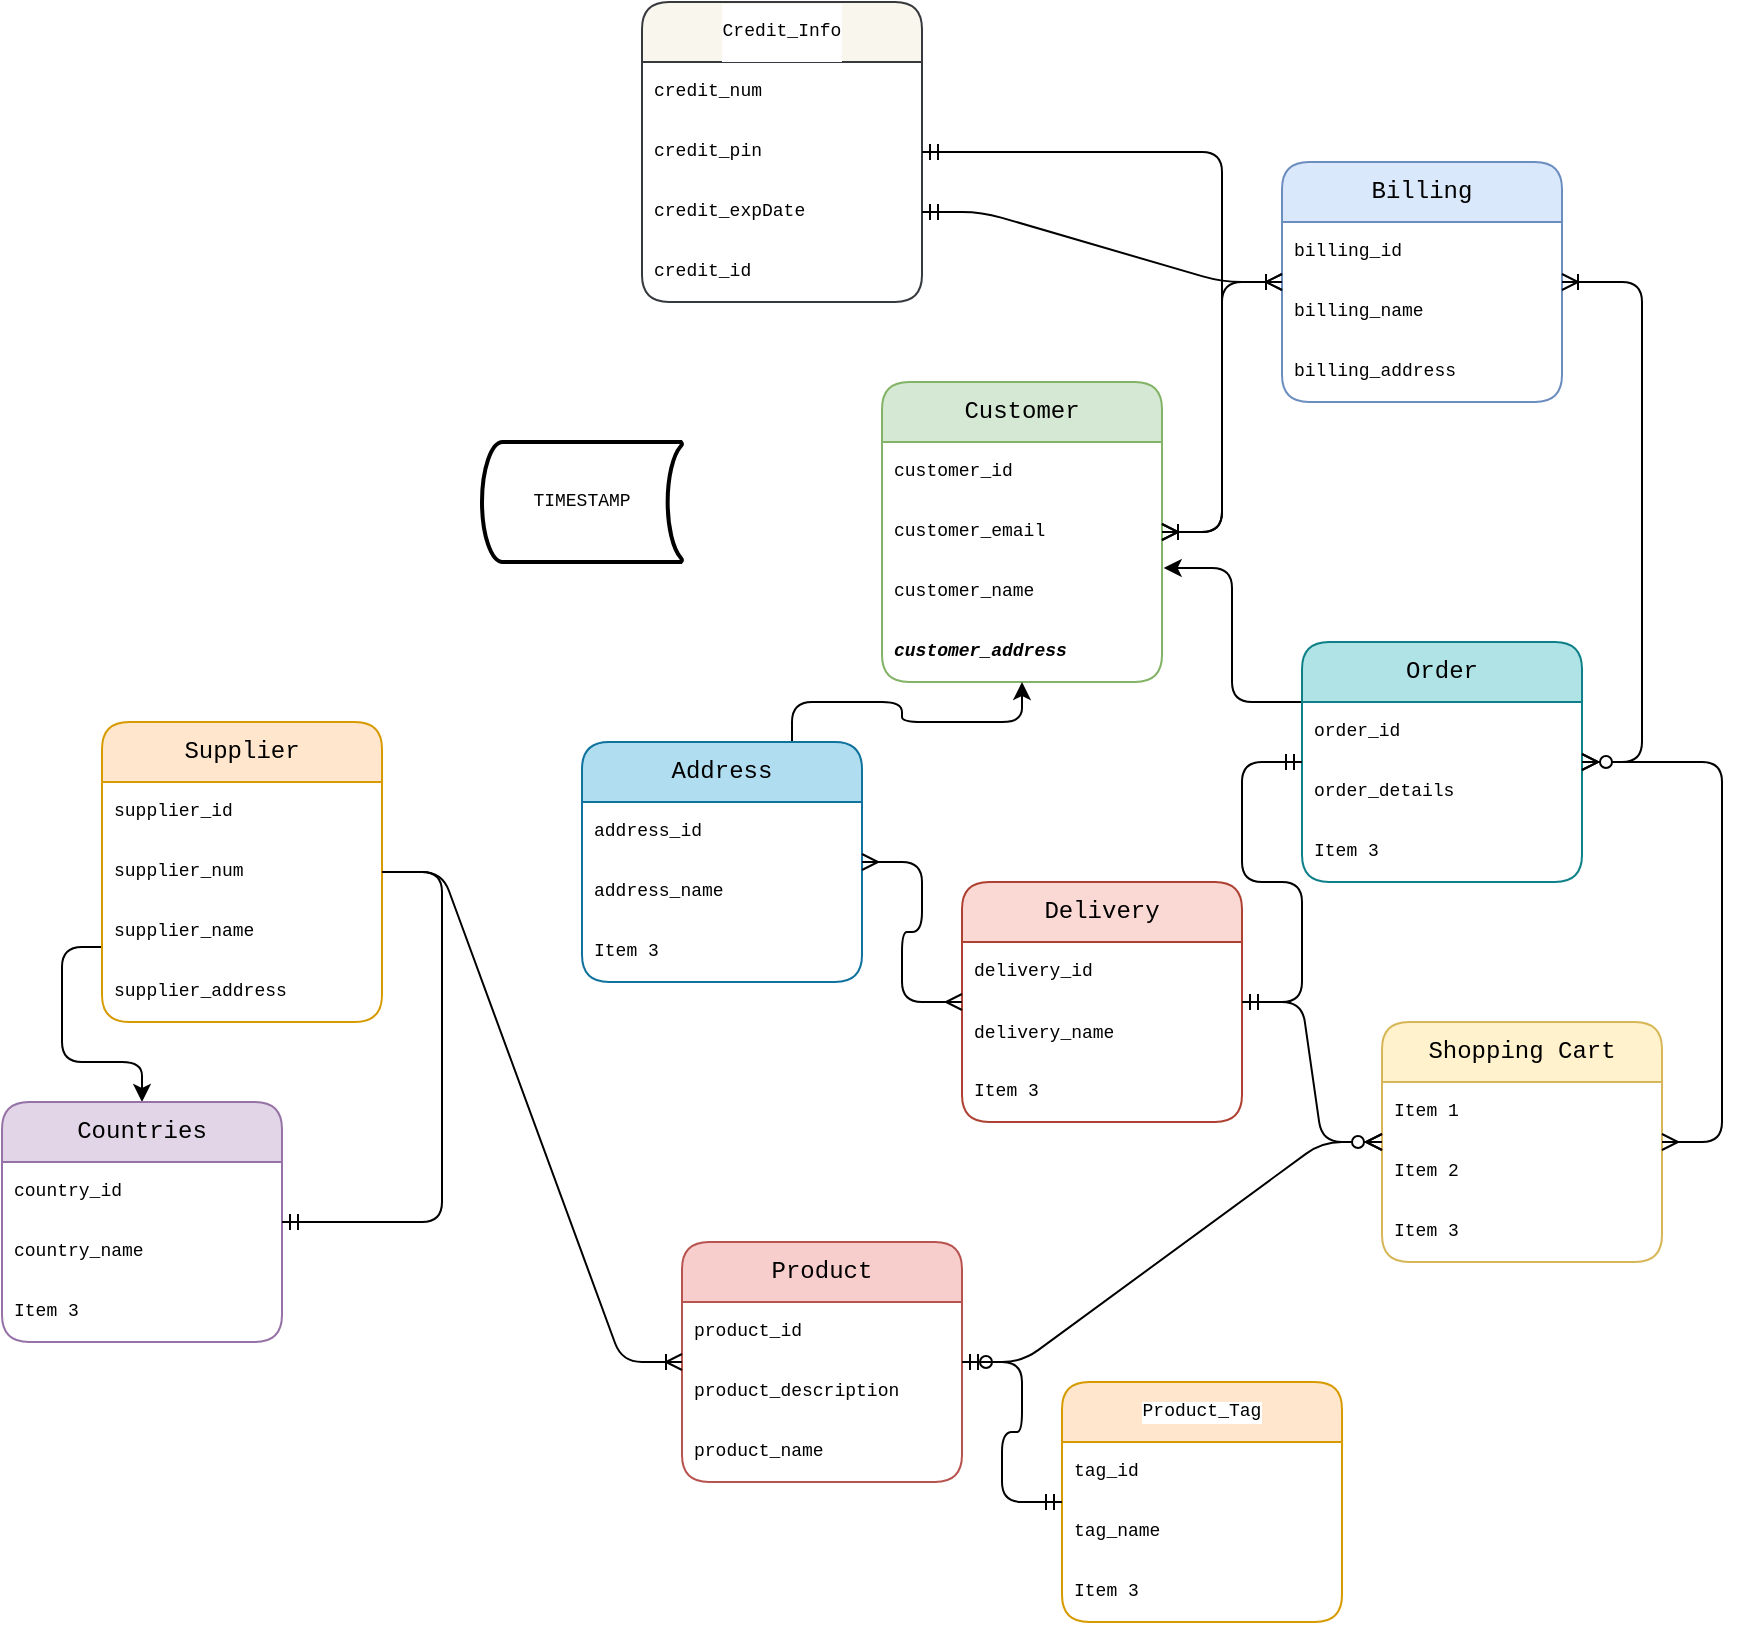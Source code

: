 <mxfile version="20.8.22" type="github"><diagram name="Page-1" id="YWpABoFUmQe1NaXI15Zw"><mxGraphModel dx="1869" dy="1691" grid="1" gridSize="10" guides="1" tooltips="1" connect="1" arrows="1" fold="1" page="1" pageScale="1" pageWidth="850" pageHeight="1100" math="0" shadow="0"><root><mxCell id="0"/><mxCell id="1" parent="0"/><mxCell id="wy4c9mbsXyodpzU9gjJJ-7" style="edgeStyle=orthogonalEdgeStyle;rounded=1;orthogonalLoop=1;jettySize=auto;html=1;exitX=0;exitY=0.25;exitDx=0;exitDy=0;entryX=1.006;entryY=0.1;entryDx=0;entryDy=0;entryPerimeter=0;" edge="1" parent="1" source="mjoqd2JL3-UamSWrY_jR-5" target="mjoqd2JL3-UamSWrY_jR-15"><mxGeometry relative="1" as="geometry"/></mxCell><mxCell id="mjoqd2JL3-UamSWrY_jR-5" value="Order" style="swimlane;fontStyle=0;childLayout=stackLayout;horizontal=1;startSize=30;horizontalStack=0;resizeParent=1;resizeParentMax=0;resizeLast=0;collapsible=1;marginBottom=0;whiteSpace=wrap;html=1;fontFamily=Courier New;fillColor=#b0e3e6;strokeColor=#0e8088;rounded=1;" parent="1" vertex="1"><mxGeometry x="620" y="20" width="140" height="120" as="geometry"/></mxCell><mxCell id="mjoqd2JL3-UamSWrY_jR-6" value="order_id" style="text;strokeColor=none;fillColor=none;align=left;verticalAlign=middle;spacingLeft=4;spacingRight=4;overflow=hidden;points=[[0,0.5],[1,0.5]];portConstraint=eastwest;rotatable=0;whiteSpace=wrap;html=1;fontSize=9;rounded=1;fontFamily=Courier New;" parent="mjoqd2JL3-UamSWrY_jR-5" vertex="1"><mxGeometry y="30" width="140" height="30" as="geometry"/></mxCell><mxCell id="mjoqd2JL3-UamSWrY_jR-7" value="order_details" style="text;strokeColor=none;fillColor=none;align=left;verticalAlign=middle;spacingLeft=4;spacingRight=4;overflow=hidden;points=[[0,0.5],[1,0.5]];portConstraint=eastwest;rotatable=0;whiteSpace=wrap;html=1;fontSize=9;rounded=1;fontFamily=Courier New;" parent="mjoqd2JL3-UamSWrY_jR-5" vertex="1"><mxGeometry y="60" width="140" height="30" as="geometry"/></mxCell><mxCell id="mjoqd2JL3-UamSWrY_jR-8" value="Item 3" style="text;strokeColor=none;fillColor=none;align=left;verticalAlign=middle;spacingLeft=4;spacingRight=4;overflow=hidden;points=[[0,0.5],[1,0.5]];portConstraint=eastwest;rotatable=0;whiteSpace=wrap;html=1;fontSize=9;rounded=1;fontFamily=Courier New;" parent="mjoqd2JL3-UamSWrY_jR-5" vertex="1"><mxGeometry y="90" width="140" height="30" as="geometry"/></mxCell><mxCell id="wy4c9mbsXyodpzU9gjJJ-11" style="edgeStyle=orthogonalEdgeStyle;rounded=1;orthogonalLoop=1;jettySize=auto;html=1;exitX=0;exitY=0.75;exitDx=0;exitDy=0;" edge="1" parent="1" source="mjoqd2JL3-UamSWrY_jR-9" target="mjoqd2JL3-UamSWrY_jR-29"><mxGeometry relative="1" as="geometry"/></mxCell><mxCell id="mjoqd2JL3-UamSWrY_jR-9" value="Supplier" style="swimlane;fontStyle=0;childLayout=stackLayout;horizontal=1;startSize=30;horizontalStack=0;resizeParent=1;resizeParentMax=0;resizeLast=0;collapsible=1;marginBottom=0;whiteSpace=wrap;html=1;fontFamily=Courier New;fontSize=12;fillColor=#ffe6cc;strokeColor=#d79b00;rounded=1;" parent="1" vertex="1"><mxGeometry x="20" y="60" width="140" height="150" as="geometry"/></mxCell><mxCell id="mjoqd2JL3-UamSWrY_jR-10" value="supplier_id" style="text;strokeColor=none;fillColor=none;align=left;verticalAlign=middle;spacingLeft=4;spacingRight=4;overflow=hidden;points=[[0,0.5],[1,0.5]];portConstraint=eastwest;rotatable=0;whiteSpace=wrap;html=1;fontFamily=Courier New;fontSize=9;rounded=1;" parent="mjoqd2JL3-UamSWrY_jR-9" vertex="1"><mxGeometry y="30" width="140" height="30" as="geometry"/></mxCell><mxCell id="wy4c9mbsXyodpzU9gjJJ-44" value="supplier_num" style="text;strokeColor=none;fillColor=none;align=left;verticalAlign=middle;spacingLeft=4;spacingRight=4;overflow=hidden;points=[[0,0.5],[1,0.5]];portConstraint=eastwest;rotatable=0;whiteSpace=wrap;html=1;fontFamily=Courier New;fontSize=9;rounded=1;" vertex="1" parent="mjoqd2JL3-UamSWrY_jR-9"><mxGeometry y="60" width="140" height="30" as="geometry"/></mxCell><mxCell id="mjoqd2JL3-UamSWrY_jR-11" value="supplier_name" style="text;strokeColor=none;fillColor=none;align=left;verticalAlign=middle;spacingLeft=4;spacingRight=4;overflow=hidden;points=[[0,0.5],[1,0.5]];portConstraint=eastwest;rotatable=0;whiteSpace=wrap;html=1;fontSize=9;fontFamily=Courier New;rounded=1;" parent="mjoqd2JL3-UamSWrY_jR-9" vertex="1"><mxGeometry y="90" width="140" height="30" as="geometry"/></mxCell><mxCell id="mjoqd2JL3-UamSWrY_jR-12" value="supplier_address" style="text;strokeColor=none;fillColor=none;align=left;verticalAlign=middle;spacingLeft=4;spacingRight=4;overflow=hidden;points=[[0,0.5],[1,0.5]];portConstraint=eastwest;rotatable=0;whiteSpace=wrap;html=1;fontFamily=Courier New;fontSize=9;rounded=1;" parent="mjoqd2JL3-UamSWrY_jR-9" vertex="1"><mxGeometry y="120" width="140" height="30" as="geometry"/></mxCell><mxCell id="mjoqd2JL3-UamSWrY_jR-13" value="Customer" style="swimlane;fontStyle=0;childLayout=stackLayout;horizontal=1;startSize=30;horizontalStack=0;resizeParent=1;resizeParentMax=0;resizeLast=0;collapsible=1;marginBottom=0;whiteSpace=wrap;html=1;fontFamily=Courier New;labelBackgroundColor=none;fillColor=#d5e8d4;strokeColor=#82b366;rounded=1;" parent="1" vertex="1"><mxGeometry x="410" y="-110" width="140" height="150" as="geometry"/></mxCell><mxCell id="mjoqd2JL3-UamSWrY_jR-14" value="customer_id" style="text;strokeColor=none;fillColor=none;align=left;verticalAlign=middle;spacingLeft=4;spacingRight=4;overflow=hidden;points=[[0,0.5],[1,0.5]];portConstraint=eastwest;rotatable=0;whiteSpace=wrap;html=1;fontSize=9;fontFamily=Courier New;rounded=1;" parent="mjoqd2JL3-UamSWrY_jR-13" vertex="1"><mxGeometry y="30" width="140" height="30" as="geometry"/></mxCell><mxCell id="wy4c9mbsXyodpzU9gjJJ-27" value="customer_email" style="text;strokeColor=none;fillColor=none;align=left;verticalAlign=middle;spacingLeft=4;spacingRight=4;overflow=hidden;points=[[0,0.5],[1,0.5]];portConstraint=eastwest;rotatable=0;whiteSpace=wrap;html=1;fontSize=9;fontFamily=Courier New;rounded=1;" vertex="1" parent="mjoqd2JL3-UamSWrY_jR-13"><mxGeometry y="60" width="140" height="30" as="geometry"/></mxCell><mxCell id="mjoqd2JL3-UamSWrY_jR-15" value="customer_name" style="text;strokeColor=none;fillColor=none;align=left;verticalAlign=middle;spacingLeft=4;spacingRight=4;overflow=hidden;points=[[0,0.5],[1,0.5]];portConstraint=eastwest;rotatable=0;whiteSpace=wrap;html=1;fontSize=9;fontFamily=Courier New;rounded=1;" parent="mjoqd2JL3-UamSWrY_jR-13" vertex="1"><mxGeometry y="90" width="140" height="30" as="geometry"/></mxCell><mxCell id="mjoqd2JL3-UamSWrY_jR-16" value="&lt;b&gt;&lt;i&gt;customer_address&lt;/i&gt;&lt;/b&gt;" style="text;strokeColor=none;fillColor=none;align=left;verticalAlign=middle;spacingLeft=4;spacingRight=4;overflow=hidden;points=[[0,0.5],[1,0.5]];portConstraint=eastwest;rotatable=0;whiteSpace=wrap;html=1;fontFamily=Courier New;fontSize=9;rounded=1;" parent="mjoqd2JL3-UamSWrY_jR-13" vertex="1"><mxGeometry y="120" width="140" height="30" as="geometry"/></mxCell><mxCell id="wy4c9mbsXyodpzU9gjJJ-5" style="edgeStyle=orthogonalEdgeStyle;rounded=1;orthogonalLoop=1;jettySize=auto;html=1;exitX=0.75;exitY=0;exitDx=0;exitDy=0;" edge="1" parent="1" source="mjoqd2JL3-UamSWrY_jR-17" target="mjoqd2JL3-UamSWrY_jR-13"><mxGeometry relative="1" as="geometry"/></mxCell><mxCell id="mjoqd2JL3-UamSWrY_jR-17" value="Address" style="swimlane;fontStyle=0;childLayout=stackLayout;horizontal=1;startSize=30;horizontalStack=0;resizeParent=1;resizeParentMax=0;resizeLast=0;collapsible=1;marginBottom=0;whiteSpace=wrap;html=1;fontFamily=Courier New;fontSize=12;fillColor=#b1ddf0;strokeColor=#10739e;rounded=1;" parent="1" vertex="1"><mxGeometry x="260" y="70" width="140" height="120" as="geometry"/></mxCell><mxCell id="mjoqd2JL3-UamSWrY_jR-18" value="address_id" style="text;strokeColor=none;fillColor=none;align=left;verticalAlign=middle;spacingLeft=4;spacingRight=4;overflow=hidden;points=[[0,0.5],[1,0.5]];portConstraint=eastwest;rotatable=0;whiteSpace=wrap;html=1;fontSize=9;fontFamily=Courier New;rounded=1;" parent="mjoqd2JL3-UamSWrY_jR-17" vertex="1"><mxGeometry y="30" width="140" height="30" as="geometry"/></mxCell><mxCell id="mjoqd2JL3-UamSWrY_jR-19" value="address_name" style="text;strokeColor=none;fillColor=none;align=left;verticalAlign=middle;spacingLeft=4;spacingRight=4;overflow=hidden;points=[[0,0.5],[1,0.5]];portConstraint=eastwest;rotatable=0;whiteSpace=wrap;html=1;fontSize=9;fontFamily=Courier New;rounded=1;" parent="mjoqd2JL3-UamSWrY_jR-17" vertex="1"><mxGeometry y="60" width="140" height="30" as="geometry"/></mxCell><mxCell id="mjoqd2JL3-UamSWrY_jR-20" value="Item 3" style="text;strokeColor=none;fillColor=none;align=left;verticalAlign=middle;spacingLeft=4;spacingRight=4;overflow=hidden;points=[[0,0.5],[1,0.5]];portConstraint=eastwest;rotatable=0;whiteSpace=wrap;html=1;fontSize=9;fontFamily=Courier New;rounded=1;" parent="mjoqd2JL3-UamSWrY_jR-17" vertex="1"><mxGeometry y="90" width="140" height="30" as="geometry"/></mxCell><mxCell id="mjoqd2JL3-UamSWrY_jR-21" value="Product" style="swimlane;fontStyle=0;childLayout=stackLayout;horizontal=1;startSize=30;horizontalStack=0;resizeParent=1;resizeParentMax=0;resizeLast=0;collapsible=1;marginBottom=0;whiteSpace=wrap;html=1;fontFamily=Courier New;fontSize=12;fillColor=#f8cecc;strokeColor=#b85450;rounded=1;" parent="1" vertex="1"><mxGeometry x="310" y="320" width="140" height="120" as="geometry"/></mxCell><mxCell id="mjoqd2JL3-UamSWrY_jR-22" value="product_id" style="text;strokeColor=none;fillColor=none;align=left;verticalAlign=middle;spacingLeft=4;spacingRight=4;overflow=hidden;points=[[0,0.5],[1,0.5]];portConstraint=eastwest;rotatable=0;whiteSpace=wrap;html=1;fontSize=9;fontFamily=Courier New;rounded=1;" parent="mjoqd2JL3-UamSWrY_jR-21" vertex="1"><mxGeometry y="30" width="140" height="30" as="geometry"/></mxCell><mxCell id="mjoqd2JL3-UamSWrY_jR-23" value="product_description" style="text;strokeColor=none;fillColor=none;align=left;verticalAlign=middle;spacingLeft=4;spacingRight=4;overflow=hidden;points=[[0,0.5],[1,0.5]];portConstraint=eastwest;rotatable=0;whiteSpace=wrap;html=1;fontSize=9;fontFamily=Courier New;rounded=1;" parent="mjoqd2JL3-UamSWrY_jR-21" vertex="1"><mxGeometry y="60" width="140" height="30" as="geometry"/></mxCell><mxCell id="mjoqd2JL3-UamSWrY_jR-24" value="product_name" style="text;strokeColor=none;fillColor=none;align=left;verticalAlign=middle;spacingLeft=4;spacingRight=4;overflow=hidden;points=[[0,0.5],[1,0.5]];portConstraint=eastwest;rotatable=0;whiteSpace=wrap;html=1;fontSize=9;fontFamily=Courier New;rounded=1;" parent="mjoqd2JL3-UamSWrY_jR-21" vertex="1"><mxGeometry y="90" width="140" height="30" as="geometry"/></mxCell><mxCell id="mjoqd2JL3-UamSWrY_jR-25" value="Shopping Cart" style="swimlane;fontStyle=0;childLayout=stackLayout;horizontal=1;startSize=30;horizontalStack=0;resizeParent=1;resizeParentMax=0;resizeLast=0;collapsible=1;marginBottom=0;whiteSpace=wrap;html=1;fontFamily=Courier New;fontSize=12;fillColor=#fff2cc;strokeColor=#d6b656;rounded=1;" parent="1" vertex="1"><mxGeometry x="660" y="210" width="140" height="120" as="geometry"/></mxCell><mxCell id="mjoqd2JL3-UamSWrY_jR-26" value="Item 1" style="text;strokeColor=none;fillColor=none;align=left;verticalAlign=middle;spacingLeft=4;spacingRight=4;overflow=hidden;points=[[0,0.5],[1,0.5]];portConstraint=eastwest;rotatable=0;whiteSpace=wrap;html=1;fontSize=9;fontFamily=Courier New;rounded=1;" parent="mjoqd2JL3-UamSWrY_jR-25" vertex="1"><mxGeometry y="30" width="140" height="30" as="geometry"/></mxCell><mxCell id="mjoqd2JL3-UamSWrY_jR-27" value="Item 2" style="text;strokeColor=none;fillColor=none;align=left;verticalAlign=middle;spacingLeft=4;spacingRight=4;overflow=hidden;points=[[0,0.5],[1,0.5]];portConstraint=eastwest;rotatable=0;whiteSpace=wrap;html=1;fontSize=9;fontFamily=Courier New;rounded=1;" parent="mjoqd2JL3-UamSWrY_jR-25" vertex="1"><mxGeometry y="60" width="140" height="30" as="geometry"/></mxCell><mxCell id="mjoqd2JL3-UamSWrY_jR-28" value="Item 3" style="text;strokeColor=none;fillColor=none;align=left;verticalAlign=middle;spacingLeft=4;spacingRight=4;overflow=hidden;points=[[0,0.5],[1,0.5]];portConstraint=eastwest;rotatable=0;whiteSpace=wrap;html=1;fontSize=9;fontFamily=Courier New;rounded=1;" parent="mjoqd2JL3-UamSWrY_jR-25" vertex="1"><mxGeometry y="90" width="140" height="30" as="geometry"/></mxCell><mxCell id="mjoqd2JL3-UamSWrY_jR-29" value="Countries" style="swimlane;fontStyle=0;childLayout=stackLayout;horizontal=1;startSize=30;horizontalStack=0;resizeParent=1;resizeParentMax=0;resizeLast=0;collapsible=1;marginBottom=0;whiteSpace=wrap;html=1;fontFamily=Courier New;fontSize=12;fillColor=#e1d5e7;strokeColor=#9673a6;rounded=1;" parent="1" vertex="1"><mxGeometry x="-30" y="250" width="140" height="120" as="geometry"/></mxCell><mxCell id="mjoqd2JL3-UamSWrY_jR-30" value="country_id" style="text;strokeColor=none;fillColor=none;align=left;verticalAlign=middle;spacingLeft=4;spacingRight=4;overflow=hidden;points=[[0,0.5],[1,0.5]];portConstraint=eastwest;rotatable=0;whiteSpace=wrap;html=1;fontSize=9;fontFamily=Courier New;rounded=1;" parent="mjoqd2JL3-UamSWrY_jR-29" vertex="1"><mxGeometry y="30" width="140" height="30" as="geometry"/></mxCell><mxCell id="mjoqd2JL3-UamSWrY_jR-31" value="country_name" style="text;strokeColor=none;fillColor=none;align=left;verticalAlign=middle;spacingLeft=4;spacingRight=4;overflow=hidden;points=[[0,0.5],[1,0.5]];portConstraint=eastwest;rotatable=0;whiteSpace=wrap;html=1;fontSize=9;fontFamily=Courier New;rounded=1;" parent="mjoqd2JL3-UamSWrY_jR-29" vertex="1"><mxGeometry y="60" width="140" height="30" as="geometry"/></mxCell><mxCell id="mjoqd2JL3-UamSWrY_jR-32" value="Item 3" style="text;strokeColor=none;fillColor=none;align=left;verticalAlign=middle;spacingLeft=4;spacingRight=4;overflow=hidden;points=[[0,0.5],[1,0.5]];portConstraint=eastwest;rotatable=0;whiteSpace=wrap;html=1;fontSize=9;fontFamily=Courier New;rounded=1;" parent="mjoqd2JL3-UamSWrY_jR-29" vertex="1"><mxGeometry y="90" width="140" height="30" as="geometry"/></mxCell><mxCell id="wy4c9mbsXyodpzU9gjJJ-2" value="" style="edgeStyle=entityRelationEdgeStyle;fontSize=12;html=1;endArrow=ERoneToMany;rounded=1;hachureGap=4;fontFamily=Architects Daughter;fontSource=https%3A%2F%2Ffonts.googleapis.com%2Fcss%3Ffamily%3DArchitects%2BDaughter;" edge="1" parent="1" source="mjoqd2JL3-UamSWrY_jR-9" target="mjoqd2JL3-UamSWrY_jR-21"><mxGeometry width="100" height="100" relative="1" as="geometry"><mxPoint x="180" y="120" as="sourcePoint"/><mxPoint x="230" y="170" as="targetPoint"/></mxGeometry></mxCell><mxCell id="wy4c9mbsXyodpzU9gjJJ-8" value="" style="edgeStyle=entityRelationEdgeStyle;fontSize=12;html=1;endArrow=ERmany;startArrow=ERmany;rounded=1;" edge="1" parent="1" source="mjoqd2JL3-UamSWrY_jR-25" target="mjoqd2JL3-UamSWrY_jR-5"><mxGeometry width="100" height="100" relative="1" as="geometry"><mxPoint x="760" y="180" as="sourcePoint"/><mxPoint x="860" y="80" as="targetPoint"/></mxGeometry></mxCell><mxCell id="wy4c9mbsXyodpzU9gjJJ-10" value="" style="edgeStyle=entityRelationEdgeStyle;fontSize=12;html=1;endArrow=ERmandOne;rounded=1;" edge="1" parent="1" source="mjoqd2JL3-UamSWrY_jR-9" target="mjoqd2JL3-UamSWrY_jR-29"><mxGeometry width="100" height="100" relative="1" as="geometry"><mxPoint x="-20" y="100" as="sourcePoint"/><mxPoint x="80" as="targetPoint"/></mxGeometry></mxCell><mxCell id="wy4c9mbsXyodpzU9gjJJ-21" value="Delivery" style="swimlane;fontStyle=0;childLayout=stackLayout;horizontal=1;startSize=30;horizontalStack=0;resizeParent=1;resizeParentMax=0;resizeLast=0;collapsible=1;marginBottom=0;whiteSpace=wrap;html=1;fillColor=#fad9d5;strokeColor=#ae4132;rounded=1;fontFamily=Courier New;" vertex="1" parent="1"><mxGeometry x="450" y="140" width="140" height="120" as="geometry"/></mxCell><mxCell id="wy4c9mbsXyodpzU9gjJJ-22" value="delivery_id" style="text;strokeColor=none;fillColor=none;align=left;verticalAlign=middle;spacingLeft=4;spacingRight=4;overflow=hidden;points=[[0,0.5],[1,0.5]];portConstraint=eastwest;rotatable=0;whiteSpace=wrap;html=1;rounded=1;fontFamily=Courier New;fontSize=9;" vertex="1" parent="wy4c9mbsXyodpzU9gjJJ-21"><mxGeometry y="30" width="140" height="30" as="geometry"/></mxCell><mxCell id="wy4c9mbsXyodpzU9gjJJ-23" value="&lt;font style=&quot;font-size: 9px;&quot;&gt;delivery_name&lt;/font&gt;" style="text;strokeColor=none;fillColor=none;align=left;verticalAlign=middle;spacingLeft=4;spacingRight=4;overflow=hidden;points=[[0,0.5],[1,0.5]];portConstraint=eastwest;rotatable=0;whiteSpace=wrap;html=1;rounded=1;fontFamily=Courier New;" vertex="1" parent="wy4c9mbsXyodpzU9gjJJ-21"><mxGeometry y="60" width="140" height="30" as="geometry"/></mxCell><mxCell id="wy4c9mbsXyodpzU9gjJJ-24" value="Item 3" style="text;strokeColor=none;fillColor=none;align=left;verticalAlign=middle;spacingLeft=4;spacingRight=4;overflow=hidden;points=[[0,0.5],[1,0.5]];portConstraint=eastwest;rotatable=0;whiteSpace=wrap;html=1;rounded=1;fontSize=9;fontFamily=Courier New;" vertex="1" parent="wy4c9mbsXyodpzU9gjJJ-21"><mxGeometry y="90" width="140" height="30" as="geometry"/></mxCell><mxCell id="wy4c9mbsXyodpzU9gjJJ-29" value="" style="edgeStyle=entityRelationEdgeStyle;fontSize=12;html=1;endArrow=ERmany;rounded=1;" edge="1" parent="1" source="wy4c9mbsXyodpzU9gjJJ-21" target="mjoqd2JL3-UamSWrY_jR-25"><mxGeometry width="100" height="100" relative="1" as="geometry"><mxPoint x="510" y="170" as="sourcePoint"/><mxPoint x="610" y="70" as="targetPoint"/></mxGeometry></mxCell><mxCell id="wy4c9mbsXyodpzU9gjJJ-30" value="" style="edgeStyle=entityRelationEdgeStyle;fontSize=12;html=1;endArrow=ERmandOne;startArrow=ERmandOne;rounded=1;" edge="1" parent="1" source="wy4c9mbsXyodpzU9gjJJ-21" target="mjoqd2JL3-UamSWrY_jR-5"><mxGeometry width="100" height="100" relative="1" as="geometry"><mxPoint x="510" y="200" as="sourcePoint"/><mxPoint x="610" y="100" as="targetPoint"/></mxGeometry></mxCell><mxCell id="wy4c9mbsXyodpzU9gjJJ-31" value="" style="edgeStyle=entityRelationEdgeStyle;fontSize=12;html=1;endArrow=ERzeroToMany;startArrow=ERzeroToOne;rounded=1;" edge="1" parent="1" source="mjoqd2JL3-UamSWrY_jR-21" target="mjoqd2JL3-UamSWrY_jR-25"><mxGeometry width="100" height="100" relative="1" as="geometry"><mxPoint x="760" y="400" as="sourcePoint"/><mxPoint x="860" y="300" as="targetPoint"/></mxGeometry></mxCell><mxCell id="wy4c9mbsXyodpzU9gjJJ-33" value="Billing" style="swimlane;fontStyle=0;childLayout=stackLayout;horizontal=1;startSize=30;horizontalStack=0;resizeParent=1;resizeParentMax=0;resizeLast=0;collapsible=1;marginBottom=0;whiteSpace=wrap;html=1;rounded=1;fontFamily=Courier New;fillColor=#dae8fc;strokeColor=#6c8ebf;" vertex="1" parent="1"><mxGeometry x="610" y="-220" width="140" height="120" as="geometry"/></mxCell><mxCell id="wy4c9mbsXyodpzU9gjJJ-34" value="billing_id" style="text;strokeColor=none;fillColor=none;align=left;verticalAlign=middle;spacingLeft=4;spacingRight=4;overflow=hidden;points=[[0,0.5],[1,0.5]];portConstraint=eastwest;rotatable=0;whiteSpace=wrap;html=1;rounded=1;fontFamily=Courier New;labelBackgroundColor=default;fontSize=9;" vertex="1" parent="wy4c9mbsXyodpzU9gjJJ-33"><mxGeometry y="30" width="140" height="30" as="geometry"/></mxCell><mxCell id="wy4c9mbsXyodpzU9gjJJ-35" value="billing_name" style="text;strokeColor=none;fillColor=none;align=left;verticalAlign=middle;spacingLeft=4;spacingRight=4;overflow=hidden;points=[[0,0.5],[1,0.5]];portConstraint=eastwest;rotatable=0;whiteSpace=wrap;html=1;rounded=1;fontFamily=Courier New;fontSize=9;" vertex="1" parent="wy4c9mbsXyodpzU9gjJJ-33"><mxGeometry y="60" width="140" height="30" as="geometry"/></mxCell><mxCell id="wy4c9mbsXyodpzU9gjJJ-36" value="billing_address" style="text;strokeColor=none;fillColor=none;align=left;verticalAlign=middle;spacingLeft=4;spacingRight=4;overflow=hidden;points=[[0,0.5],[1,0.5]];portConstraint=eastwest;rotatable=0;whiteSpace=wrap;html=1;rounded=1;fontSize=9;fontFamily=Courier New;" vertex="1" parent="wy4c9mbsXyodpzU9gjJJ-33"><mxGeometry y="90" width="140" height="30" as="geometry"/></mxCell><mxCell id="wy4c9mbsXyodpzU9gjJJ-37" value="" style="edgeStyle=entityRelationEdgeStyle;fontSize=12;html=1;endArrow=ERoneToMany;startArrow=ERzeroToMany;rounded=1;hachureGap=4;fontFamily=Courier New;" edge="1" parent="1" source="mjoqd2JL3-UamSWrY_jR-5" target="wy4c9mbsXyodpzU9gjJJ-33"><mxGeometry width="100" height="100" relative="1" as="geometry"><mxPoint x="430" y="-130" as="sourcePoint"/><mxPoint x="530" y="-230" as="targetPoint"/></mxGeometry></mxCell><mxCell id="wy4c9mbsXyodpzU9gjJJ-38" value="" style="edgeStyle=entityRelationEdgeStyle;fontSize=12;html=1;endArrow=ERoneToMany;startArrow=ERoneToMany;rounded=1;hachureGap=4;fontFamily=Courier New;" edge="1" parent="1" source="mjoqd2JL3-UamSWrY_jR-13" target="wy4c9mbsXyodpzU9gjJJ-33"><mxGeometry width="100" height="100" relative="1" as="geometry"><mxPoint x="580" y="100" as="sourcePoint"/><mxPoint x="790" y="-110" as="targetPoint"/></mxGeometry></mxCell><mxCell id="wy4c9mbsXyodpzU9gjJJ-39" value="TIMESTAMP" style="strokeWidth=2;html=1;shape=mxgraph.flowchart.stored_data;whiteSpace=wrap;hachureGap=4;fontFamily=Courier New;fontSize=9;rounded=1;" vertex="1" parent="1"><mxGeometry x="210" y="-80" width="100" height="60" as="geometry"/></mxCell><mxCell id="wy4c9mbsXyodpzU9gjJJ-40" value="Product_Tag" style="swimlane;fontStyle=0;childLayout=stackLayout;horizontal=1;startSize=30;horizontalStack=0;resizeParent=1;resizeParentMax=0;resizeLast=0;collapsible=1;marginBottom=0;whiteSpace=wrap;html=1;labelBackgroundColor=default;fontFamily=Courier New;fontSize=9;fillColor=#ffe6cc;strokeColor=#d79b00;rounded=1;" vertex="1" parent="1"><mxGeometry x="500" y="390" width="140" height="120" as="geometry"/></mxCell><mxCell id="wy4c9mbsXyodpzU9gjJJ-41" value="tag_id" style="text;strokeColor=none;fillColor=none;align=left;verticalAlign=middle;spacingLeft=4;spacingRight=4;overflow=hidden;points=[[0,0.5],[1,0.5]];portConstraint=eastwest;rotatable=0;whiteSpace=wrap;html=1;fontSize=9;fontFamily=Courier New;rounded=1;" vertex="1" parent="wy4c9mbsXyodpzU9gjJJ-40"><mxGeometry y="30" width="140" height="30" as="geometry"/></mxCell><mxCell id="wy4c9mbsXyodpzU9gjJJ-42" value="tag_name" style="text;strokeColor=none;fillColor=none;align=left;verticalAlign=middle;spacingLeft=4;spacingRight=4;overflow=hidden;points=[[0,0.5],[1,0.5]];portConstraint=eastwest;rotatable=0;whiteSpace=wrap;html=1;fontSize=9;fontFamily=Courier New;rounded=1;" vertex="1" parent="wy4c9mbsXyodpzU9gjJJ-40"><mxGeometry y="60" width="140" height="30" as="geometry"/></mxCell><mxCell id="wy4c9mbsXyodpzU9gjJJ-43" value="Item 3" style="text;strokeColor=none;fillColor=none;align=left;verticalAlign=middle;spacingLeft=4;spacingRight=4;overflow=hidden;points=[[0,0.5],[1,0.5]];portConstraint=eastwest;rotatable=0;whiteSpace=wrap;html=1;fontSize=9;fontFamily=Courier New;rounded=1;" vertex="1" parent="wy4c9mbsXyodpzU9gjJJ-40"><mxGeometry y="90" width="140" height="30" as="geometry"/></mxCell><mxCell id="wy4c9mbsXyodpzU9gjJJ-45" value="&lt;p&gt;Credit_Info&lt;/p&gt;" style="swimlane;fontStyle=0;childLayout=stackLayout;horizontal=1;startSize=30;horizontalStack=0;resizeParent=1;resizeParentMax=0;resizeLast=0;collapsible=1;marginBottom=0;whiteSpace=wrap;html=1;labelBackgroundColor=default;fontFamily=Courier New;fontSize=9;fillColor=#f9f7ed;strokeColor=#36393d;rounded=1;" vertex="1" parent="1"><mxGeometry x="290" y="-300" width="140" height="150" as="geometry"/></mxCell><mxCell id="wy4c9mbsXyodpzU9gjJJ-46" value="credit_num" style="text;strokeColor=none;fillColor=none;align=left;verticalAlign=middle;spacingLeft=4;spacingRight=4;overflow=hidden;points=[[0,0.5],[1,0.5]];portConstraint=eastwest;rotatable=0;whiteSpace=wrap;html=1;fontSize=9;fontFamily=Courier New;rounded=1;" vertex="1" parent="wy4c9mbsXyodpzU9gjJJ-45"><mxGeometry y="30" width="140" height="30" as="geometry"/></mxCell><mxCell id="wy4c9mbsXyodpzU9gjJJ-47" value="credit_pin" style="text;strokeColor=none;fillColor=none;align=left;verticalAlign=middle;spacingLeft=4;spacingRight=4;overflow=hidden;points=[[0,0.5],[1,0.5]];portConstraint=eastwest;rotatable=0;whiteSpace=wrap;html=1;fontSize=9;fontFamily=Courier New;rounded=1;" vertex="1" parent="wy4c9mbsXyodpzU9gjJJ-45"><mxGeometry y="60" width="140" height="30" as="geometry"/></mxCell><mxCell id="wy4c9mbsXyodpzU9gjJJ-48" value="credit_expDate" style="text;strokeColor=none;fillColor=none;align=left;verticalAlign=middle;spacingLeft=4;spacingRight=4;overflow=hidden;points=[[0,0.5],[1,0.5]];portConstraint=eastwest;rotatable=0;whiteSpace=wrap;html=1;fontSize=9;fontFamily=Courier New;rounded=1;" vertex="1" parent="wy4c9mbsXyodpzU9gjJJ-45"><mxGeometry y="90" width="140" height="30" as="geometry"/></mxCell><mxCell id="wy4c9mbsXyodpzU9gjJJ-49" value="credit_id" style="text;strokeColor=none;fillColor=none;align=left;verticalAlign=middle;spacingLeft=4;spacingRight=4;overflow=hidden;points=[[0,0.5],[1,0.5]];portConstraint=eastwest;rotatable=0;whiteSpace=wrap;html=1;fontSize=9;fontFamily=Courier New;rounded=1;" vertex="1" parent="wy4c9mbsXyodpzU9gjJJ-45"><mxGeometry y="120" width="140" height="30" as="geometry"/></mxCell><mxCell id="wy4c9mbsXyodpzU9gjJJ-50" value="" style="edgeStyle=entityRelationEdgeStyle;fontSize=12;html=1;endArrow=ERoneToMany;startArrow=ERmandOne;rounded=1;fontFamily=Courier New;" edge="1" parent="1" source="wy4c9mbsXyodpzU9gjJJ-45" target="mjoqd2JL3-UamSWrY_jR-13"><mxGeometry width="100" height="100" relative="1" as="geometry"><mxPoint x="390" y="40" as="sourcePoint"/><mxPoint x="530" y="-250" as="targetPoint"/></mxGeometry></mxCell><mxCell id="wy4c9mbsXyodpzU9gjJJ-53" value="" style="edgeStyle=entityRelationEdgeStyle;fontSize=12;html=1;endArrow=ERoneToMany;startArrow=ERmandOne;rounded=1;fontFamily=Courier New;" edge="1" parent="1" source="wy4c9mbsXyodpzU9gjJJ-48" target="wy4c9mbsXyodpzU9gjJJ-33"><mxGeometry width="100" height="100" relative="1" as="geometry"><mxPoint x="390" y="40" as="sourcePoint"/><mxPoint x="490" y="-60" as="targetPoint"/></mxGeometry></mxCell><mxCell id="wy4c9mbsXyodpzU9gjJJ-54" value="" style="edgeStyle=entityRelationEdgeStyle;fontSize=12;html=1;endArrow=ERmandOne;startArrow=ERmandOne;rounded=1;fontFamily=Courier New;" edge="1" parent="1" source="wy4c9mbsXyodpzU9gjJJ-40" target="mjoqd2JL3-UamSWrY_jR-21"><mxGeometry width="100" height="100" relative="1" as="geometry"><mxPoint x="480" y="430" as="sourcePoint"/><mxPoint x="580" y="330" as="targetPoint"/></mxGeometry></mxCell><mxCell id="wy4c9mbsXyodpzU9gjJJ-56" value="" style="edgeStyle=entityRelationEdgeStyle;fontSize=12;html=1;endArrow=ERmany;startArrow=ERmany;rounded=1;fontFamily=Courier New;" edge="1" parent="1" source="mjoqd2JL3-UamSWrY_jR-17" target="wy4c9mbsXyodpzU9gjJJ-21"><mxGeometry width="100" height="100" relative="1" as="geometry"><mxPoint x="420" y="190" as="sourcePoint"/><mxPoint x="520" y="90" as="targetPoint"/></mxGeometry></mxCell></root></mxGraphModel></diagram></mxfile>
